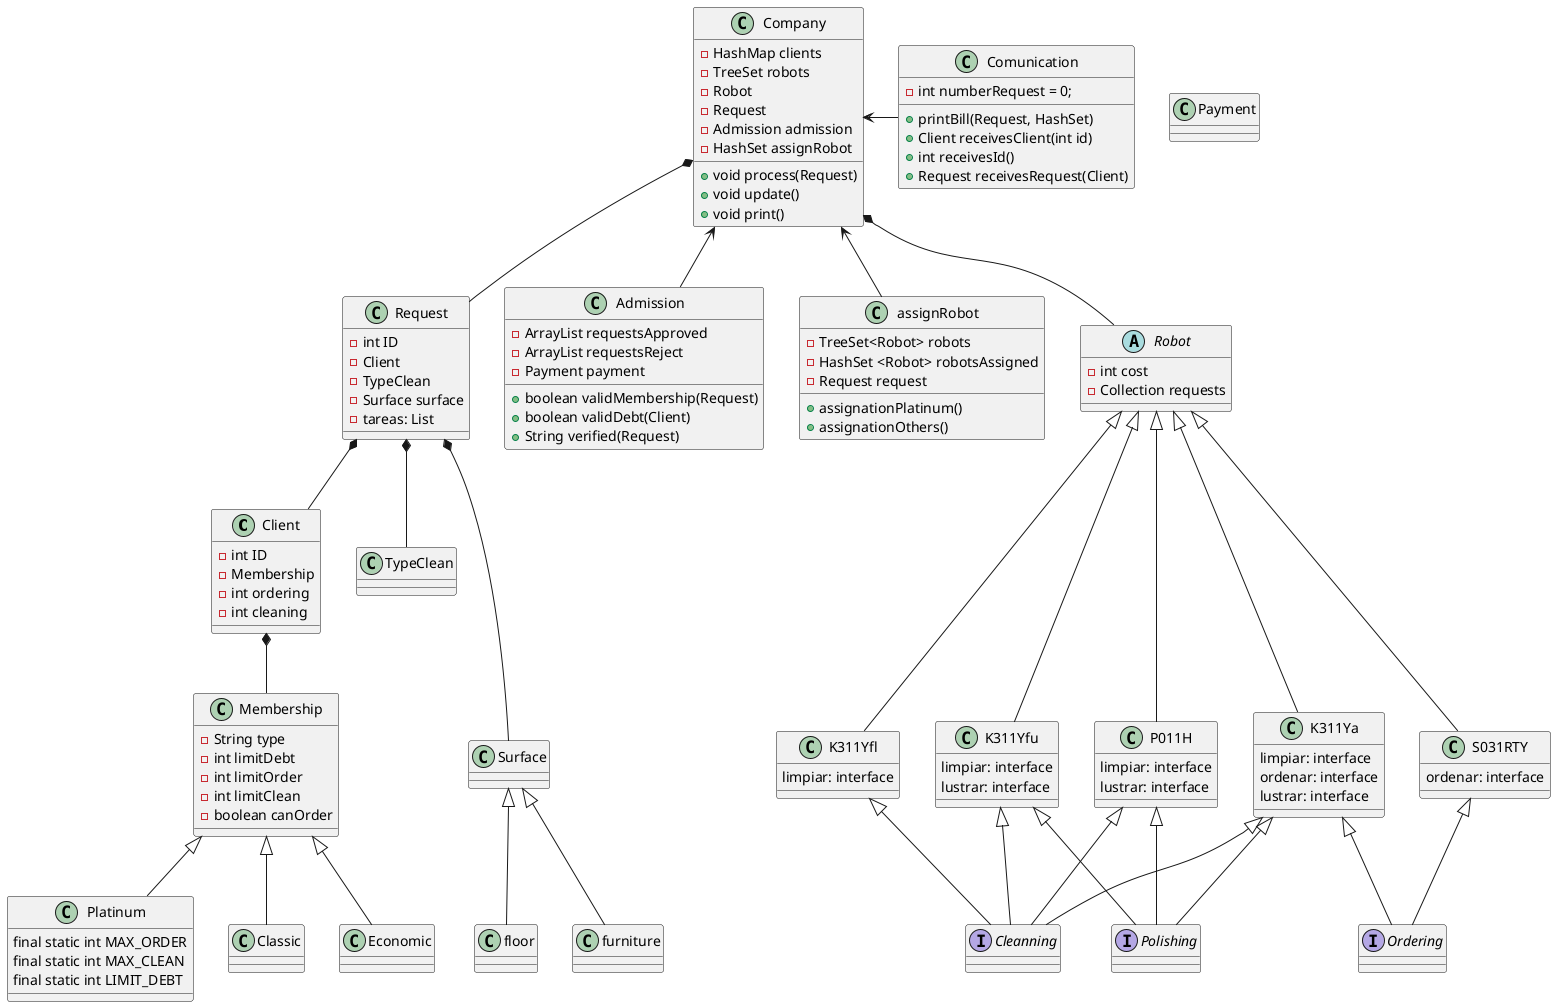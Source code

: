 @startuml
'https://plantuml.com/class-diagram

class Client
class Membership
class Platinum
class Classic
class Economic
class Request
class TypeClean
class Surface
class floor
class furniture
class Admission
class Company
class assignRobot
class Payment
abstract class Robot
interface Ordering
interface Cleanning
interface Polishing
class K311Yfl
class K311Yfu
class P011H
class K311Ya
class S031RTY


Client *-- Membership
Membership <|-- Platinum
Membership <|-- Classic
Membership <|-- Economic
Company <-- Admission
Company <-- assignRobot
Company <- Comunication
Company *-- Robot
Company *-- Request
Request *-- Client
Request *-- TypeClean
Request *---Surface
Surface<|-- floor
Surface<|-- furniture
Robot <|--- K311Ya
Robot <|---S031RTY
Robot <|---P011H
Robot <|---K311Yfu
Robot <|--- K311Yfl
K311Yfl <|-- Cleanning
K311Ya <|-- Cleanning
K311Ya <|-- Polishing
K311Ya <|-- Ordering
S031RTY <|-- Ordering
P011H <|-- Polishing
P011H <|-- Cleanning
K311Yfu <|-- Cleanning
K311Yfu <|-- Polishing



Class Comunication{
- int numberRequest = 0;
+printBill(Request, HashSet)
+Client receivesClient(int id)
+int receivesId()
+Request receivesRequest(Client)
}

abstract class Robot{
'-String model
'-String surface
'-boolean canOrder
'-boolean canShine
-int cost
-Collection requests

}

class Company{

-HashMap clients
-TreeSet robots
-Robot
-Request
-Admission admission
-HashSet assignRobot

'llama a admission
+void process(Request)
+void update()
+void print()


}

'posible clase
class Admission{
-ArrayList requestsApproved
-ArrayList requestsReject
-Payment payment
'-ArrayList clients

'ej: pedir un ordenamiento cuando no puede
+boolean validMembership(Request)
+boolean validDebt(Client)
+String verified(Request)


}


class assignRobot{
-TreeSet<Robot> robots
-HashSet <Robot> robotsAssigned
-Request request

+assignationPlatinum()
+assignationOthers()


'while Request.tareas != null
    'recorro robots: if(robot instanceOf tarea) --> resultado.add(Robot,tarea)
    'itero a la siguiente tarea
    'si el robot siguiente puede hacer la otra tarea: if(robot instanceOf tarea) --> resultado.add(Robot,tarea) /se va a pisar en el mismo robot la segunda tarea (como es tree no se duplica el robot y asumo que ambas tareas la hace un solo robot. Por ahora solo asigno uno
    'else (robot !instanceOf tarea)- voy al sig robot y así sucesivamente hasta que encuentro otro robot --> resultado.add(Robot,tarea)
    'Aca se va a crear otro nodo de Robot voy a tener dos elementos en resultado: resultado(1): Robot XXX/LIMPIEZA - Robot YYY/ ORDENAM etc.
    'voy a retornar el hashMap resultado y al iterarlo voy a saber que robots asigne
}


class Request{
-int ID
-Client
-TypeClean
-Surface surface
'-String address?
- tareas: List
}

class Client{
-int ID
-Membership
-int ordering
-int cleaning
'String address?
}

class Membership{
-String type
-int limitDebt
-int limitOrder
-int limitClean
-boolean canOrder
}

class Platinum{
final static int MAX_ORDER
final static int MAX_CLEAN
final static int LIMIT_DEBT
}

class K311Yfl{
limpiar: interface
}
class K311Yfu{
limpiar: interface
lustrar: interface
}
class P011H{
limpiar: interface
lustrar: interface
}
class S031RTY{
ordenar: interface
}
class K311Ya{
limpiar: interface
ordenar: interface
lustrar: interface
}
@enduml